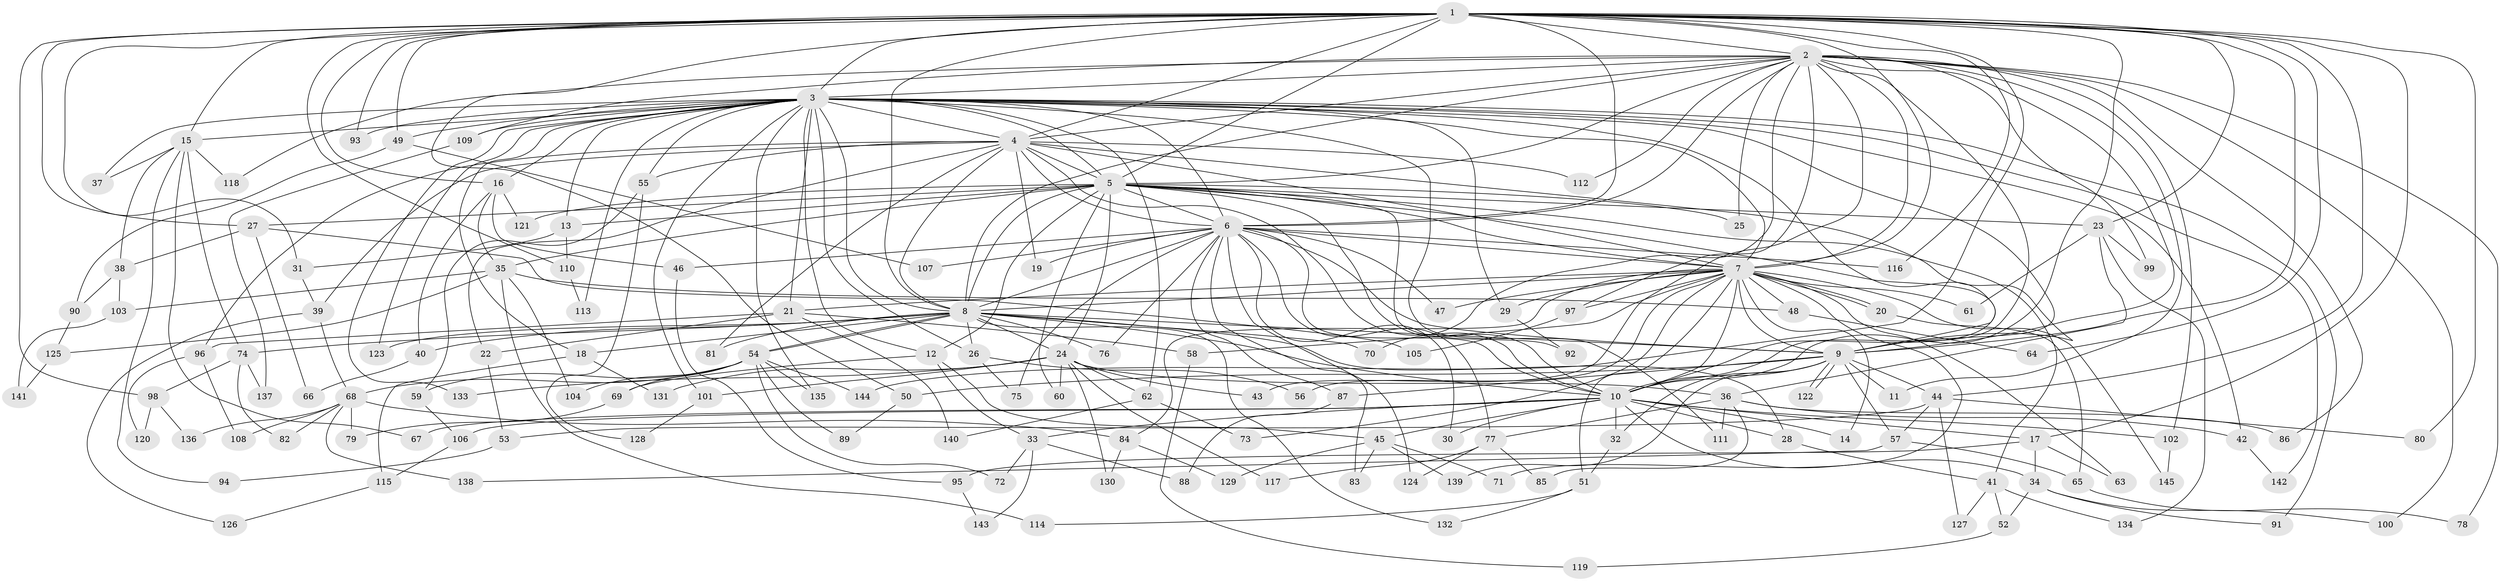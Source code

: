 // Generated by graph-tools (version 1.1) at 2025/14/03/09/25 04:14:11]
// undirected, 145 vertices, 315 edges
graph export_dot {
graph [start="1"]
  node [color=gray90,style=filled];
  1;
  2;
  3;
  4;
  5;
  6;
  7;
  8;
  9;
  10;
  11;
  12;
  13;
  14;
  15;
  16;
  17;
  18;
  19;
  20;
  21;
  22;
  23;
  24;
  25;
  26;
  27;
  28;
  29;
  30;
  31;
  32;
  33;
  34;
  35;
  36;
  37;
  38;
  39;
  40;
  41;
  42;
  43;
  44;
  45;
  46;
  47;
  48;
  49;
  50;
  51;
  52;
  53;
  54;
  55;
  56;
  57;
  58;
  59;
  60;
  61;
  62;
  63;
  64;
  65;
  66;
  67;
  68;
  69;
  70;
  71;
  72;
  73;
  74;
  75;
  76;
  77;
  78;
  79;
  80;
  81;
  82;
  83;
  84;
  85;
  86;
  87;
  88;
  89;
  90;
  91;
  92;
  93;
  94;
  95;
  96;
  97;
  98;
  99;
  100;
  101;
  102;
  103;
  104;
  105;
  106;
  107;
  108;
  109;
  110;
  111;
  112;
  113;
  114;
  115;
  116;
  117;
  118;
  119;
  120;
  121;
  122;
  123;
  124;
  125;
  126;
  127;
  128;
  129;
  130;
  131;
  132;
  133;
  134;
  135;
  136;
  137;
  138;
  139;
  140;
  141;
  142;
  143;
  144;
  145;
  1 -- 2;
  1 -- 3;
  1 -- 4;
  1 -- 5;
  1 -- 6;
  1 -- 7;
  1 -- 8;
  1 -- 9;
  1 -- 10;
  1 -- 15;
  1 -- 16;
  1 -- 17;
  1 -- 23;
  1 -- 27;
  1 -- 31;
  1 -- 44;
  1 -- 49;
  1 -- 50;
  1 -- 64;
  1 -- 80;
  1 -- 93;
  1 -- 98;
  1 -- 110;
  1 -- 116;
  1 -- 144;
  2 -- 3;
  2 -- 4;
  2 -- 5;
  2 -- 6;
  2 -- 7;
  2 -- 8;
  2 -- 9;
  2 -- 10;
  2 -- 11;
  2 -- 25;
  2 -- 43;
  2 -- 70;
  2 -- 78;
  2 -- 86;
  2 -- 97;
  2 -- 99;
  2 -- 100;
  2 -- 102;
  2 -- 109;
  2 -- 112;
  2 -- 118;
  3 -- 4;
  3 -- 5;
  3 -- 6;
  3 -- 7;
  3 -- 8;
  3 -- 9;
  3 -- 10;
  3 -- 12;
  3 -- 13;
  3 -- 15;
  3 -- 16;
  3 -- 18;
  3 -- 21;
  3 -- 26;
  3 -- 29;
  3 -- 37;
  3 -- 42;
  3 -- 49;
  3 -- 55;
  3 -- 62;
  3 -- 91;
  3 -- 93;
  3 -- 101;
  3 -- 109;
  3 -- 111;
  3 -- 113;
  3 -- 123;
  3 -- 133;
  3 -- 135;
  3 -- 142;
  4 -- 5;
  4 -- 6;
  4 -- 7;
  4 -- 8;
  4 -- 9;
  4 -- 10;
  4 -- 19;
  4 -- 22;
  4 -- 39;
  4 -- 55;
  4 -- 81;
  4 -- 96;
  4 -- 112;
  5 -- 6;
  5 -- 7;
  5 -- 8;
  5 -- 9;
  5 -- 10;
  5 -- 12;
  5 -- 13;
  5 -- 23;
  5 -- 24;
  5 -- 25;
  5 -- 27;
  5 -- 35;
  5 -- 41;
  5 -- 60;
  5 -- 92;
  5 -- 121;
  6 -- 7;
  6 -- 8;
  6 -- 9;
  6 -- 10;
  6 -- 19;
  6 -- 30;
  6 -- 46;
  6 -- 47;
  6 -- 75;
  6 -- 76;
  6 -- 77;
  6 -- 83;
  6 -- 87;
  6 -- 107;
  6 -- 116;
  6 -- 124;
  7 -- 8;
  7 -- 9;
  7 -- 10;
  7 -- 14;
  7 -- 20;
  7 -- 20;
  7 -- 21;
  7 -- 29;
  7 -- 47;
  7 -- 48;
  7 -- 51;
  7 -- 56;
  7 -- 58;
  7 -- 61;
  7 -- 63;
  7 -- 71;
  7 -- 73;
  7 -- 84;
  7 -- 97;
  7 -- 145;
  8 -- 9;
  8 -- 10;
  8 -- 18;
  8 -- 24;
  8 -- 26;
  8 -- 28;
  8 -- 40;
  8 -- 54;
  8 -- 54;
  8 -- 70;
  8 -- 74;
  8 -- 76;
  8 -- 81;
  8 -- 123;
  8 -- 132;
  9 -- 10;
  9 -- 11;
  9 -- 32;
  9 -- 44;
  9 -- 50;
  9 -- 57;
  9 -- 87;
  9 -- 122;
  9 -- 122;
  9 -- 139;
  10 -- 14;
  10 -- 17;
  10 -- 28;
  10 -- 30;
  10 -- 32;
  10 -- 33;
  10 -- 34;
  10 -- 45;
  10 -- 67;
  10 -- 102;
  10 -- 106;
  12 -- 33;
  12 -- 45;
  12 -- 69;
  13 -- 31;
  13 -- 110;
  15 -- 37;
  15 -- 38;
  15 -- 67;
  15 -- 74;
  15 -- 94;
  15 -- 118;
  16 -- 35;
  16 -- 40;
  16 -- 46;
  16 -- 121;
  17 -- 34;
  17 -- 63;
  17 -- 95;
  18 -- 115;
  18 -- 131;
  20 -- 65;
  21 -- 22;
  21 -- 58;
  21 -- 96;
  21 -- 140;
  22 -- 53;
  23 -- 36;
  23 -- 61;
  23 -- 99;
  23 -- 134;
  24 -- 36;
  24 -- 43;
  24 -- 60;
  24 -- 62;
  24 -- 101;
  24 -- 117;
  24 -- 130;
  24 -- 131;
  24 -- 133;
  26 -- 56;
  26 -- 75;
  27 -- 38;
  27 -- 66;
  27 -- 105;
  28 -- 41;
  29 -- 92;
  31 -- 39;
  32 -- 51;
  33 -- 72;
  33 -- 88;
  33 -- 143;
  34 -- 52;
  34 -- 91;
  34 -- 100;
  35 -- 48;
  35 -- 103;
  35 -- 104;
  35 -- 114;
  35 -- 125;
  36 -- 42;
  36 -- 77;
  36 -- 85;
  36 -- 86;
  36 -- 111;
  38 -- 90;
  38 -- 103;
  39 -- 68;
  39 -- 126;
  40 -- 66;
  41 -- 52;
  41 -- 127;
  41 -- 134;
  42 -- 142;
  44 -- 53;
  44 -- 57;
  44 -- 80;
  44 -- 127;
  45 -- 71;
  45 -- 83;
  45 -- 129;
  45 -- 139;
  46 -- 95;
  48 -- 64;
  49 -- 90;
  49 -- 107;
  50 -- 89;
  51 -- 114;
  51 -- 132;
  52 -- 119;
  53 -- 94;
  54 -- 59;
  54 -- 68;
  54 -- 69;
  54 -- 72;
  54 -- 89;
  54 -- 104;
  54 -- 135;
  54 -- 144;
  55 -- 59;
  55 -- 128;
  57 -- 65;
  57 -- 138;
  58 -- 119;
  59 -- 106;
  62 -- 73;
  62 -- 140;
  65 -- 78;
  68 -- 79;
  68 -- 82;
  68 -- 84;
  68 -- 108;
  68 -- 136;
  68 -- 138;
  69 -- 79;
  74 -- 82;
  74 -- 98;
  74 -- 137;
  77 -- 85;
  77 -- 117;
  77 -- 124;
  84 -- 129;
  84 -- 130;
  87 -- 88;
  90 -- 125;
  95 -- 143;
  96 -- 108;
  96 -- 120;
  97 -- 105;
  98 -- 120;
  98 -- 136;
  101 -- 128;
  102 -- 145;
  103 -- 141;
  106 -- 115;
  109 -- 137;
  110 -- 113;
  115 -- 126;
  125 -- 141;
}
